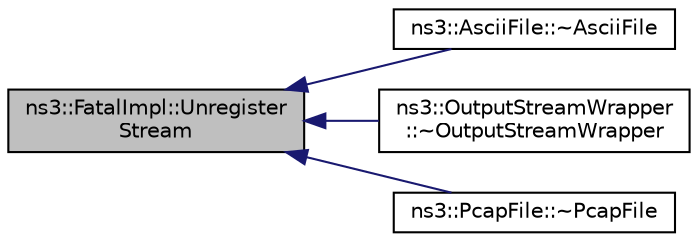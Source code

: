 digraph "ns3::FatalImpl::UnregisterStream"
{
  edge [fontname="Helvetica",fontsize="10",labelfontname="Helvetica",labelfontsize="10"];
  node [fontname="Helvetica",fontsize="10",shape=record];
  rankdir="LR";
  Node1 [label="ns3::FatalImpl::Unregister\lStream",height=0.2,width=0.4,color="black", fillcolor="grey75", style="filled", fontcolor="black"];
  Node1 -> Node2 [dir="back",color="midnightblue",fontsize="10",style="solid"];
  Node2 [label="ns3::AsciiFile::~AsciiFile",height=0.2,width=0.4,color="black", fillcolor="white", style="filled",URL="$d9/d96/classns3_1_1AsciiFile.html#ab62b74e325523633ae9101661f86be15"];
  Node1 -> Node3 [dir="back",color="midnightblue",fontsize="10",style="solid"];
  Node3 [label="ns3::OutputStreamWrapper\l::~OutputStreamWrapper",height=0.2,width=0.4,color="black", fillcolor="white", style="filled",URL="$dc/d54/classns3_1_1OutputStreamWrapper.html#a1cddf8cd86371273d1dee475c7aae1dc"];
  Node1 -> Node4 [dir="back",color="midnightblue",fontsize="10",style="solid"];
  Node4 [label="ns3::PcapFile::~PcapFile",height=0.2,width=0.4,color="black", fillcolor="white", style="filled",URL="$d3/da4/classns3_1_1PcapFile.html#ae70ee5d4e70678f92635233e36288764"];
}
